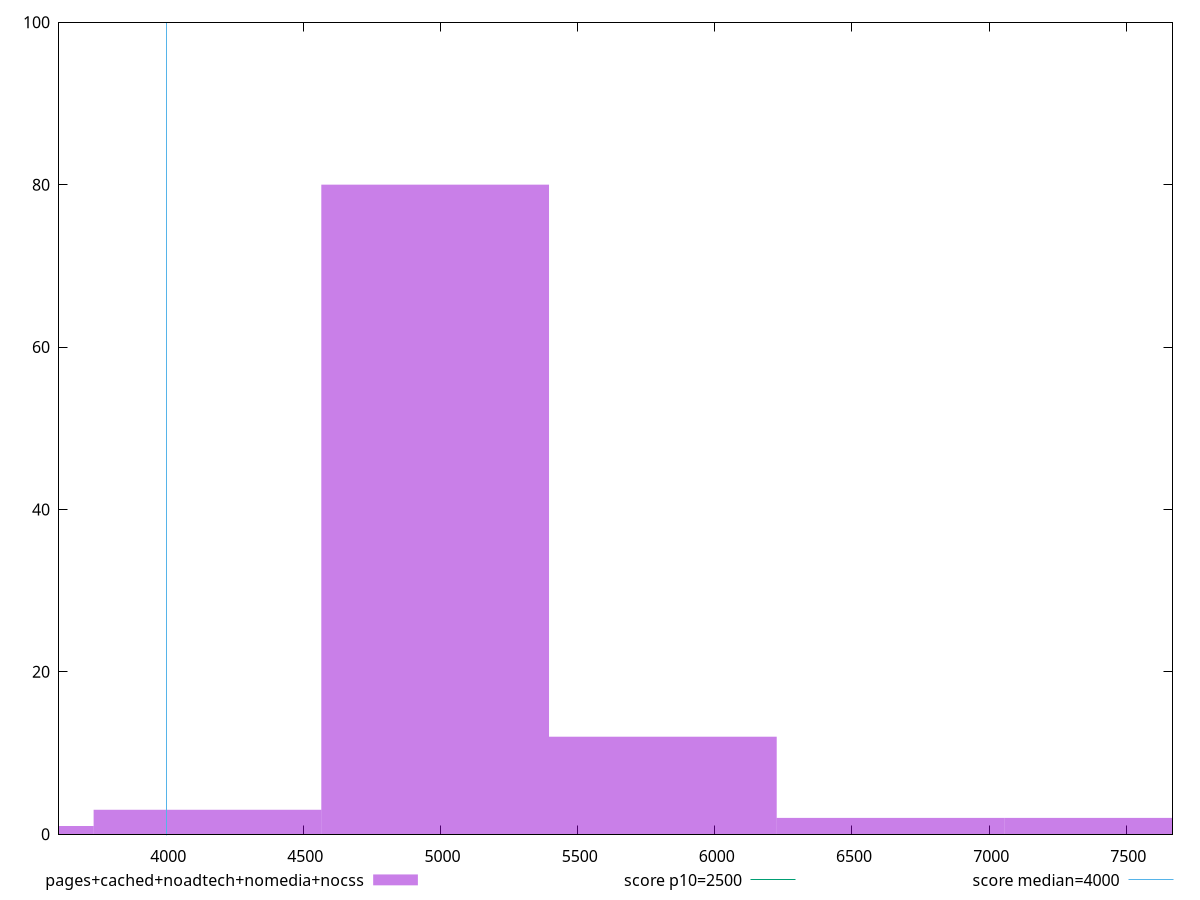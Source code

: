reset

$pagesCachedNoadtechNomediaNocss <<EOF
5810.539847392527 12
4980.462726336452 80
7470.694089504677 2
6640.616968448602 2
4150.385605280377 3
3320.308484224301 1
EOF

set key outside below
set boxwidth 830.0771210560753
set xrange [3609.1769999999997:7668.369000000001]
set yrange [0:100]
set trange [0:100]
set style fill transparent solid 0.5 noborder

set parametric
set terminal svg size 640, 490 enhanced background rgb 'white'
set output "report_00013_2021-02-09T12-04-24.940Z/largest-contentful-paint/comparison/histogram/4_vs_5.svg"

plot $pagesCachedNoadtechNomediaNocss title "pages+cached+noadtech+nomedia+nocss" with boxes, \
     2500,t title "score p10=2500", \
     4000,t title "score median=4000"

reset
